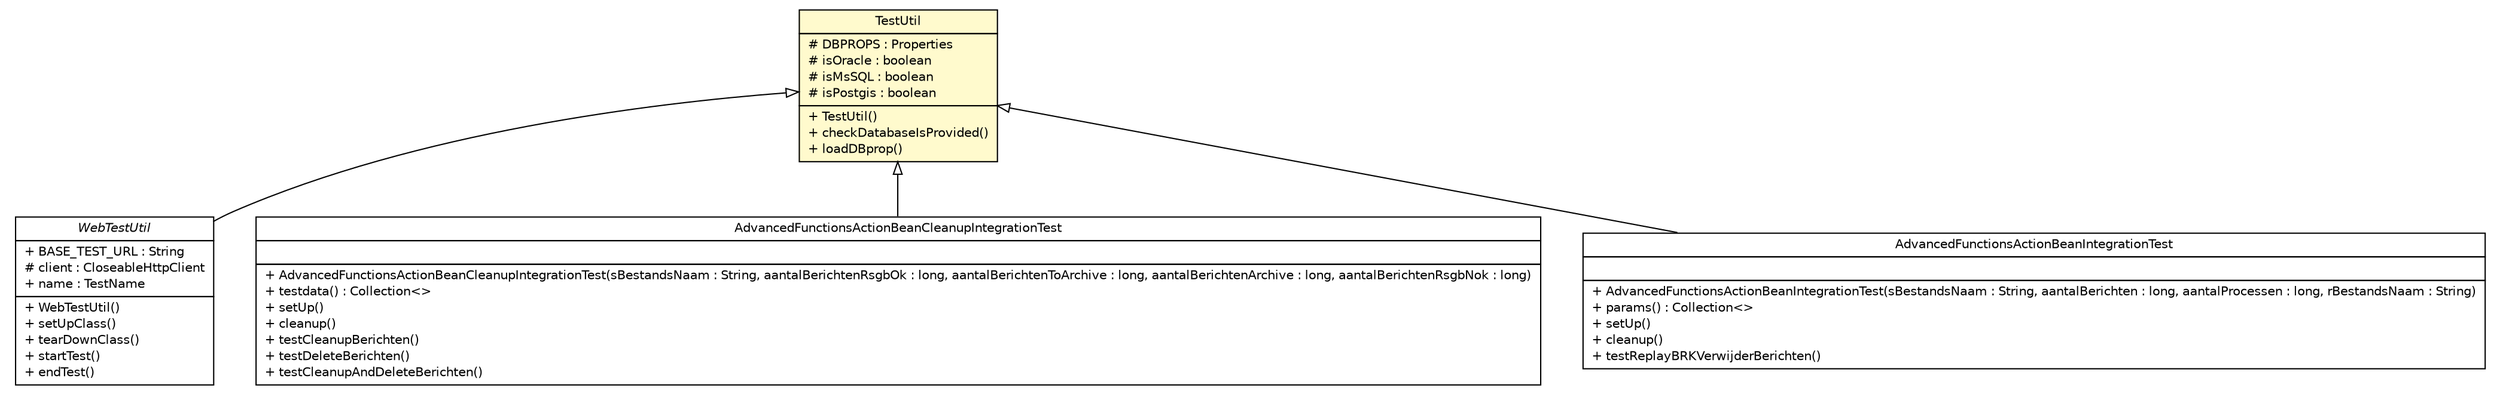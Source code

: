 #!/usr/local/bin/dot
#
# Class diagram 
# Generated by UMLGraph version R5_6-24-gf6e263 (http://www.umlgraph.org/)
#

digraph G {
	edge [fontname="Helvetica",fontsize=10,labelfontname="Helvetica",labelfontsize=10];
	node [fontname="Helvetica",fontsize=10,shape=plaintext];
	nodesep=0.25;
	ranksep=0.5;
	// nl.b3p.web.WebTestUtil
	c57 [label=<<table title="nl.b3p.web.WebTestUtil" border="0" cellborder="1" cellspacing="0" cellpadding="2" port="p" href="../../../web/WebTestUtil.html">
		<tr><td><table border="0" cellspacing="0" cellpadding="1">
<tr><td align="center" balign="center"><font face="Helvetica-Oblique"> WebTestUtil </font></td></tr>
		</table></td></tr>
		<tr><td><table border="0" cellspacing="0" cellpadding="1">
<tr><td align="left" balign="left"> + BASE_TEST_URL : String </td></tr>
<tr><td align="left" balign="left"> # client : CloseableHttpClient </td></tr>
<tr><td align="left" balign="left"> + name : TestName </td></tr>
		</table></td></tr>
		<tr><td><table border="0" cellspacing="0" cellpadding="1">
<tr><td align="left" balign="left"> + WebTestUtil() </td></tr>
<tr><td align="left" balign="left"> + setUpClass() </td></tr>
<tr><td align="left" balign="left"> + tearDownClass() </td></tr>
<tr><td align="left" balign="left"> + startTest() </td></tr>
<tr><td align="left" balign="left"> + endTest() </td></tr>
		</table></td></tr>
		</table>>, URL="../../../web/WebTestUtil.html", fontname="Helvetica", fontcolor="black", fontsize=10.0];
	// nl.b3p.brmo.service.stripes.AdvancedFunctionsActionBeanCleanupIntegrationTest
	c58 [label=<<table title="nl.b3p.brmo.service.stripes.AdvancedFunctionsActionBeanCleanupIntegrationTest" border="0" cellborder="1" cellspacing="0" cellpadding="2" port="p" href="../stripes/AdvancedFunctionsActionBeanCleanupIntegrationTest.html">
		<tr><td><table border="0" cellspacing="0" cellpadding="1">
<tr><td align="center" balign="center"> AdvancedFunctionsActionBeanCleanupIntegrationTest </td></tr>
		</table></td></tr>
		<tr><td><table border="0" cellspacing="0" cellpadding="1">
<tr><td align="left" balign="left">  </td></tr>
		</table></td></tr>
		<tr><td><table border="0" cellspacing="0" cellpadding="1">
<tr><td align="left" balign="left"> + AdvancedFunctionsActionBeanCleanupIntegrationTest(sBestandsNaam : String, aantalBerichtenRsgbOk : long, aantalBerichtenToArchive : long, aantalBerichtenArchive : long, aantalBerichtenRsgbNok : long) </td></tr>
<tr><td align="left" balign="left"> + testdata() : Collection&lt;&gt; </td></tr>
<tr><td align="left" balign="left"> + setUp() </td></tr>
<tr><td align="left" balign="left"> + cleanup() </td></tr>
<tr><td align="left" balign="left"> + testCleanupBerichten() </td></tr>
<tr><td align="left" balign="left"> + testDeleteBerichten() </td></tr>
<tr><td align="left" balign="left"> + testCleanupAndDeleteBerichten() </td></tr>
		</table></td></tr>
		</table>>, URL="../stripes/AdvancedFunctionsActionBeanCleanupIntegrationTest.html", fontname="Helvetica", fontcolor="black", fontsize=10.0];
	// nl.b3p.brmo.service.stripes.AdvancedFunctionsActionBeanIntegrationTest
	c59 [label=<<table title="nl.b3p.brmo.service.stripes.AdvancedFunctionsActionBeanIntegrationTest" border="0" cellborder="1" cellspacing="0" cellpadding="2" port="p" href="../stripes/AdvancedFunctionsActionBeanIntegrationTest.html">
		<tr><td><table border="0" cellspacing="0" cellpadding="1">
<tr><td align="center" balign="center"> AdvancedFunctionsActionBeanIntegrationTest </td></tr>
		</table></td></tr>
		<tr><td><table border="0" cellspacing="0" cellpadding="1">
<tr><td align="left" balign="left">  </td></tr>
		</table></td></tr>
		<tr><td><table border="0" cellspacing="0" cellpadding="1">
<tr><td align="left" balign="left"> + AdvancedFunctionsActionBeanIntegrationTest(sBestandsNaam : String, aantalBerichten : long, aantalProcessen : long, rBestandsNaam : String) </td></tr>
<tr><td align="left" balign="left"> + params() : Collection&lt;&gt; </td></tr>
<tr><td align="left" balign="left"> + setUp() </td></tr>
<tr><td align="left" balign="left"> + cleanup() </td></tr>
<tr><td align="left" balign="left"> + testReplayBRKVerwijderBerichten() </td></tr>
		</table></td></tr>
		</table>>, URL="../stripes/AdvancedFunctionsActionBeanIntegrationTest.html", fontname="Helvetica", fontcolor="black", fontsize=10.0];
	// nl.b3p.brmo.service.testutil.TestUtil
	c60 [label=<<table title="nl.b3p.brmo.service.testutil.TestUtil" border="0" cellborder="1" cellspacing="0" cellpadding="2" port="p" bgcolor="lemonChiffon" href="./TestUtil.html">
		<tr><td><table border="0" cellspacing="0" cellpadding="1">
<tr><td align="center" balign="center"> TestUtil </td></tr>
		</table></td></tr>
		<tr><td><table border="0" cellspacing="0" cellpadding="1">
<tr><td align="left" balign="left"> # DBPROPS : Properties </td></tr>
<tr><td align="left" balign="left"> # isOracle : boolean </td></tr>
<tr><td align="left" balign="left"> # isMsSQL : boolean </td></tr>
<tr><td align="left" balign="left"> # isPostgis : boolean </td></tr>
		</table></td></tr>
		<tr><td><table border="0" cellspacing="0" cellpadding="1">
<tr><td align="left" balign="left"> + TestUtil() </td></tr>
<tr><td align="left" balign="left"> + checkDatabaseIsProvided() </td></tr>
<tr><td align="left" balign="left"> + loadDBprop() </td></tr>
		</table></td></tr>
		</table>>, URL="./TestUtil.html", fontname="Helvetica", fontcolor="black", fontsize=10.0];
	//nl.b3p.web.WebTestUtil extends nl.b3p.brmo.service.testutil.TestUtil
	c60:p -> c57:p [dir=back,arrowtail=empty];
	//nl.b3p.brmo.service.stripes.AdvancedFunctionsActionBeanCleanupIntegrationTest extends nl.b3p.brmo.service.testutil.TestUtil
	c60:p -> c58:p [dir=back,arrowtail=empty];
	//nl.b3p.brmo.service.stripes.AdvancedFunctionsActionBeanIntegrationTest extends nl.b3p.brmo.service.testutil.TestUtil
	c60:p -> c59:p [dir=back,arrowtail=empty];
}

